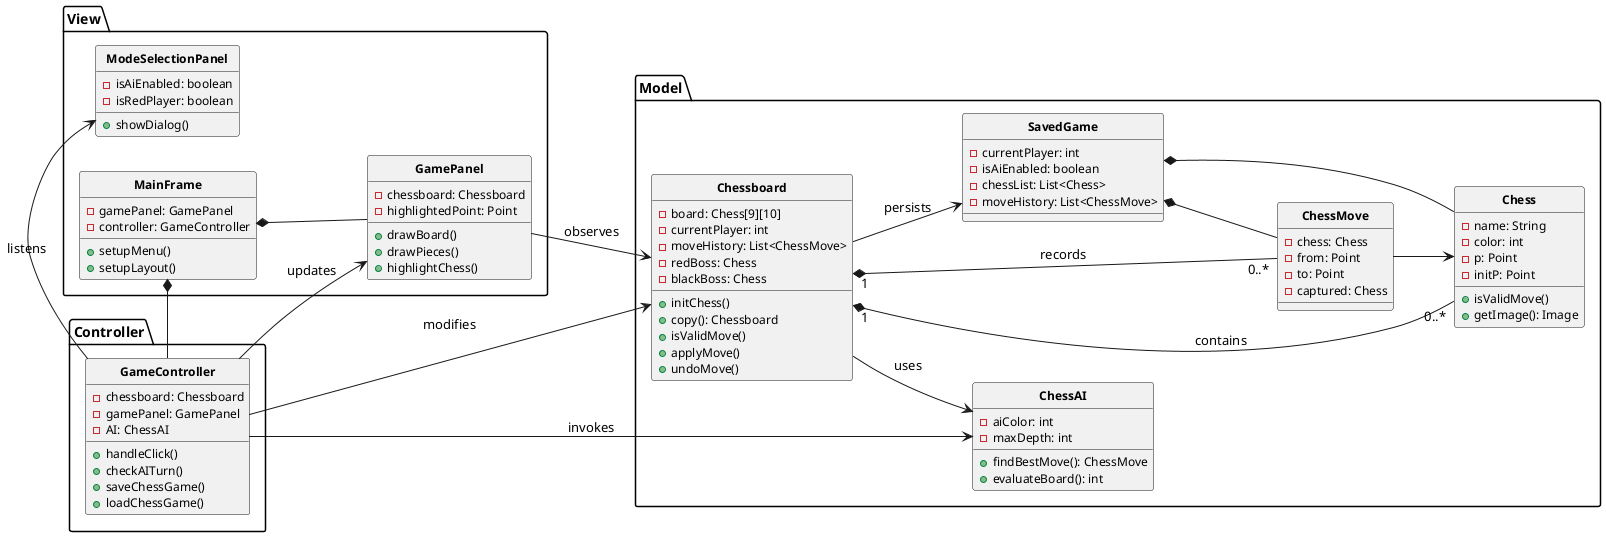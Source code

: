 @startuml ChineseChessMVC_Optimized

left to right direction

package Model {
    class Chessboard {
        - board: Chess[9][10]
        - currentPlayer: int
        - moveHistory: List<ChessMove>
        - redBoss: Chess
        - blackBoss: Chess
        + initChess()
        + copy(): Chessboard
        + isValidMove()
        + applyMove()
        + undoMove()
    }

    class Chess {
        - name: String
        - color: int
        - p: Point
        - initP: Point
        + isValidMove()
        + getImage(): Image
    }

    class ChessMove {
        - chess: Chess
        - from: Point
        - to: Point
        - captured: Chess
    }

    class ChessAI {
        - aiColor: int
        - maxDepth: int
        + findBestMove(): ChessMove
        + evaluateBoard(): int
    }

    class SavedGame {
        - currentPlayer: int
        - isAiEnabled: boolean
        - chessList: List<Chess>
        - moveHistory: List<ChessMove>
    }
}

package View {
    class GamePanel {
        - chessboard: Chessboard
        - highlightedPoint: Point
        + drawBoard()
        + drawPieces()
        + highlightChess()
    }

    class ModeSelectionPanel {
        - isAiEnabled: boolean
        - isRedPlayer: boolean
        + showDialog()
    }

    class MainFrame {
        - gamePanel: GamePanel
        - controller: GameController
        + setupMenu()
        + setupLayout()
    }
}

package Controller {
    class GameController {
        - chessboard: Chessboard
        - gamePanel: GamePanel
        - AI: ChessAI
        + handleClick()
        + checkAITurn()
        + saveChessGame()
        + loadChessGame()
    }
}

' 核心关系
Chessboard "1" *-- "0..*" Chess : contains
Chessboard "1" *-- "0..*" ChessMove : records
Chessboard --> ChessAI : uses
Chessboard --> SavedGame : persists

GamePanel --> Chessboard : observes
MainFrame *-- GamePanel
MainFrame *-- GameController

GameController --> Chessboard : modifies
GameController --> GamePanel : updates
GameController --> ModeSelectionPanel : listens
GameController --> ChessAI : invokes

ChessMove --> Chess
SavedGame *-- Chess
SavedGame *-- ChessMove



hide circle
skinparam {
    classFontStyle Bold
    classAttributeFontSize 12
    defaultFontName Arial
    arrowFontSize 10
}
@enduml